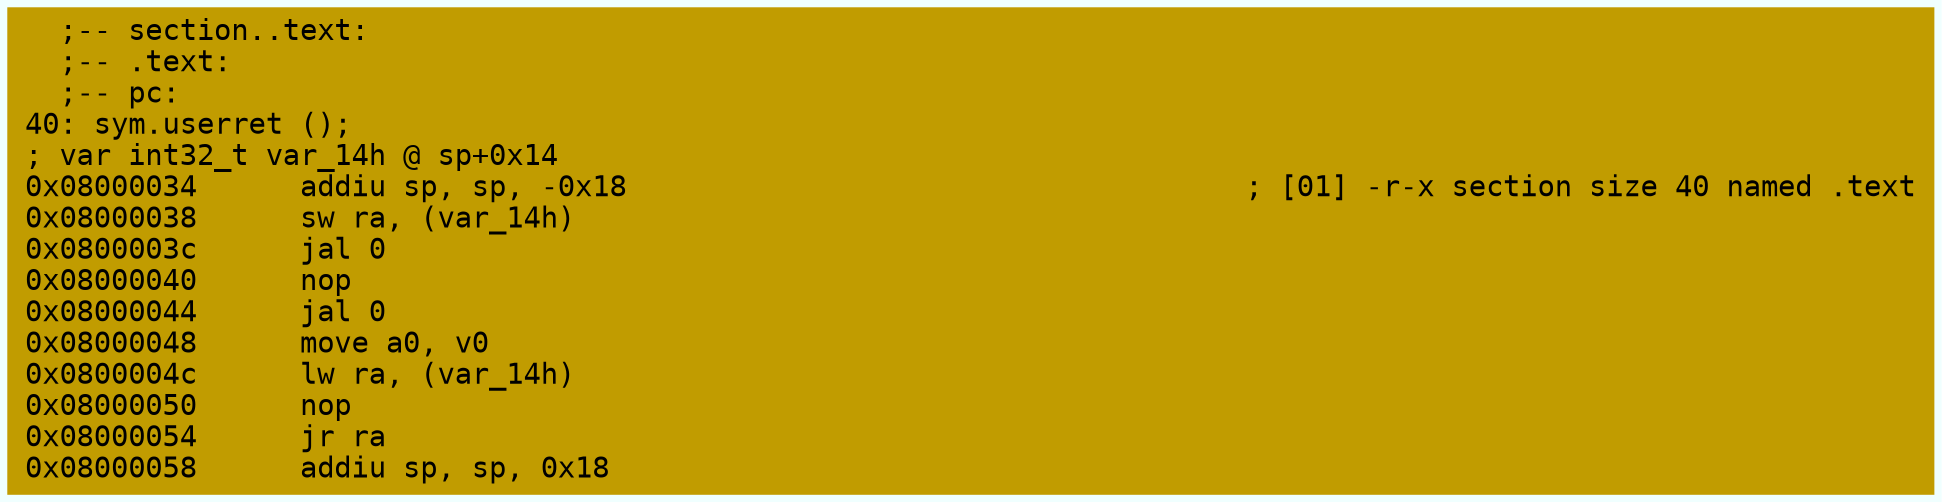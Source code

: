 digraph code {
	graph [bgcolor=azure fontsize=8 fontname="Courier" splines="ortho"];
	node [fillcolor=gray style=filled shape=box];
	edge [arrowhead="normal"];
	"0x08000034" [URL="sym.userret/0x08000034", fillcolor="#c19c00",color="#c19c00", fontname="Courier",label="  ;-- section..text:\l  ;-- .text:\l  ;-- pc:\l40: sym.userret ();\l; var int32_t var_14h @ sp+0x14\l0x08000034      addiu sp, sp, -0x18                                    ; [01] -r-x section size 40 named .text\l0x08000038      sw ra, (var_14h)\l0x0800003c      jal 0\l0x08000040      nop\l0x08000044      jal 0\l0x08000048      move a0, v0\l0x0800004c      lw ra, (var_14h)\l0x08000050      nop\l0x08000054      jr ra\l0x08000058      addiu sp, sp, 0x18\l"]
}
